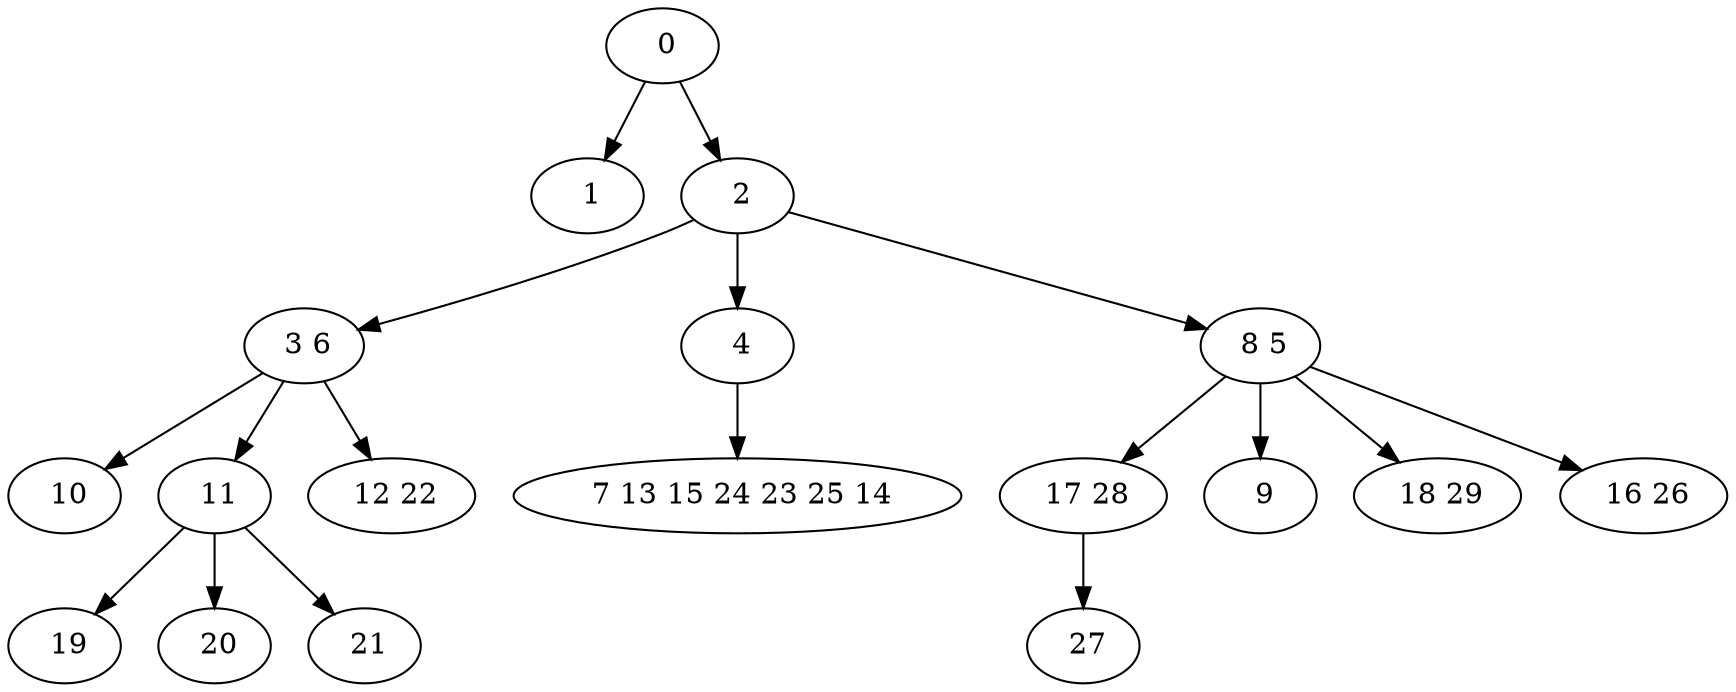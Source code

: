 digraph mytree {
" 0" -> " 1";
" 0" -> " 2";
" 1";
" 2" -> " 3 6";
" 2" -> " 4";
" 2" -> " 8 5";
" 3 6" -> " 10";
" 3 6" -> " 11";
" 3 6" -> " 12 22";
" 4" -> " 7 13 15 24 23 25 14";
" 8 5" -> " 17 28";
" 8 5" -> " 9";
" 8 5" -> " 18 29";
" 8 5" -> " 16 26";
" 17 28" -> " 27";
" 7 13 15 24 23 25 14";
" 10";
" 11" -> " 19";
" 11" -> " 20";
" 11" -> " 21";
" 12 22";
" 19";
" 20";
" 21";
" 27";
" 9";
" 18 29";
" 16 26";
}
